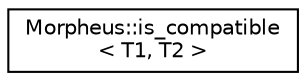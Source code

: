 digraph "Graphical Class Hierarchy"
{
 // LATEX_PDF_SIZE
  edge [fontname="Helvetica",fontsize="10",labelfontname="Helvetica",labelfontsize="10"];
  node [fontname="Helvetica",fontsize="10",shape=record];
  rankdir="LR";
  Node0 [label="Morpheus::is_compatible\l\< T1, T2 \>",height=0.2,width=0.4,color="black", fillcolor="white", style="filled",URL="$classMorpheus_1_1is__compatible.html",tooltip="Checks if the two types are compatible containers i.e are in the same memory space and have the same ..."];
}
